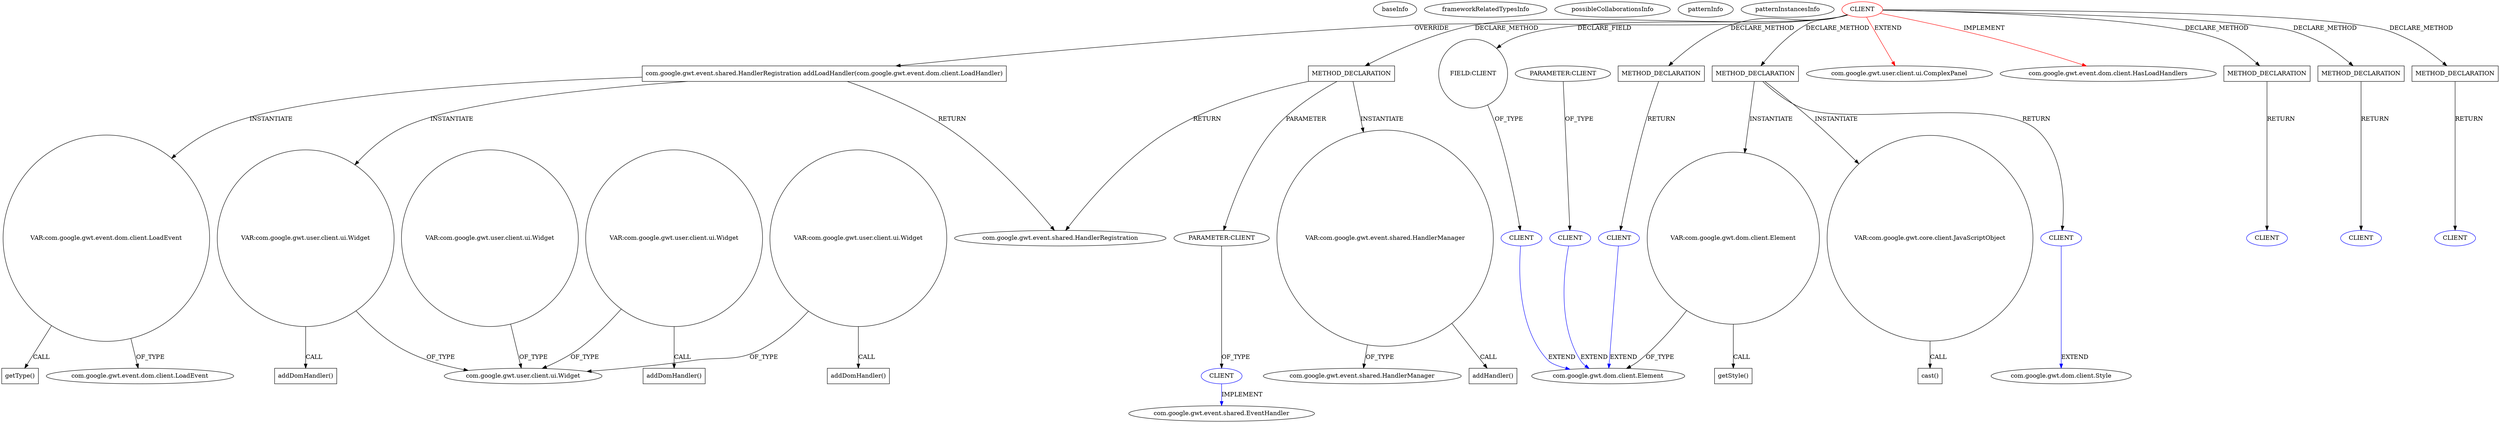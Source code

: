 digraph {
baseInfo[graphId=706,category="pattern",isAnonymous=false,possibleRelation=true]
frameworkRelatedTypesInfo[0="com.google.gwt.event.dom.client.HasLoadHandlers",1="com.google.gwt.user.client.ui.ComplexPanel"]
possibleCollaborationsInfo[0="706~FIELD_TYPE_DECLARATION-~com.google.gwt.event.dom.client.HasLoadHandlers com.google.gwt.user.client.ui.ComplexPanel ~com.google.gwt.dom.client.Element ~false~false",1="706~PARAMETER_TYPE_DECLARATION-~com.google.gwt.event.dom.client.HasLoadHandlers com.google.gwt.user.client.ui.ComplexPanel ~com.google.gwt.dom.client.Element ~false~false",2="706~RETURN_TYPE_DECLARATION-CLIENT_METHOD_DECLARATION-~com.google.gwt.event.dom.client.HasLoadHandlers com.google.gwt.user.client.ui.ComplexPanel ~com.google.gwt.dom.client.Element ~false~false",3="706~RETURN_TYPE_DECLARATION-CLIENT_METHOD_DECLARATION-~com.google.gwt.event.dom.client.HasLoadHandlers com.google.gwt.user.client.ui.ComplexPanel ~com.google.gwt.dom.client.Style ~false~false",4="706~PARAMETER_TYPE_DECLARATION-CLIENT_METHOD_DECLARATION-~com.google.gwt.event.dom.client.HasLoadHandlers com.google.gwt.user.client.ui.ComplexPanel ~com.google.gwt.event.shared.EventHandler ~false~false"]
patternInfo[frequency=3.0,patternRootClient=0]
patternInstancesInfo[0="mguiral-GwtSvgLib~/mguiral-GwtSvgLib/GwtSvgLib-master/src/gwt/html5/svg/client/user/ui/SVGGraphicalWidget.java~SVGGraphicalWidget~3974",1="mguiral-GwtSvgLib~/mguiral-GwtSvgLib/GwtSvgLib-master/src/gwt/html5/svg/client/user/ui/SVGWidget.java~SVGWidget~3992",2="mguiral-GwtSvgLib~/mguiral-GwtSvgLib/GwtSvgLib-master/src/gwt/html5/svg/client/user/ui/SVGSwitchWidget.java~SVGSwitchWidget~4001"]
49[label="com.google.gwt.event.dom.client.LoadEvent",vertexType="FRAMEWORK_CLASS_TYPE",isFrameworkType=false]
47[label="VAR:com.google.gwt.event.dom.client.LoadEvent",vertexType="VARIABLE_EXPRESION",isFrameworkType=false,shape=circle]
48[label="getType()",vertexType="INSIDE_CALL",isFrameworkType=false,shape=box]
40[label="com.google.gwt.event.shared.HandlerRegistration addLoadHandler(com.google.gwt.event.dom.client.LoadHandler)",vertexType="OVERRIDING_METHOD_DECLARATION",isFrameworkType=false,shape=box]
0[label="CLIENT",vertexType="ROOT_CLIENT_CLASS_DECLARATION",isFrameworkType=false,color=red]
7[label="FIELD:CLIENT",vertexType="FIELD_DECLARATION",isFrameworkType=false,shape=circle]
44[label="VAR:com.google.gwt.user.client.ui.Widget",vertexType="VARIABLE_EXPRESION",isFrameworkType=false,shape=circle]
1[label="com.google.gwt.user.client.ui.ComplexPanel",vertexType="FRAMEWORK_CLASS_TYPE",isFrameworkType=false]
11[label="com.google.gwt.event.shared.HandlerRegistration",vertexType="FRAMEWORK_INTERFACE_TYPE",isFrameworkType=false]
16[label="com.google.gwt.user.client.ui.Widget",vertexType="FRAMEWORK_CLASS_TYPE",isFrameworkType=false]
34[label="VAR:com.google.gwt.user.client.ui.Widget",vertexType="VARIABLE_EXPRESION",isFrameworkType=false,shape=circle]
14[label="VAR:com.google.gwt.user.client.ui.Widget",vertexType="VARIABLE_EXPRESION",isFrameworkType=false,shape=circle]
24[label="VAR:com.google.gwt.user.client.ui.Widget",vertexType="VARIABLE_EXPRESION",isFrameworkType=false,shape=circle]
8[label="CLIENT",vertexType="REFERENCE_CLIENT_CLASS_DECLARATION",isFrameworkType=false,color=blue]
9[label="com.google.gwt.dom.client.Element",vertexType="FRAMEWORK_CLASS_TYPE",isFrameworkType=false]
64[label="CLIENT",vertexType="REFERENCE_CLIENT_CLASS_DECLARATION",isFrameworkType=false,color=blue]
135[label="PARAMETER:CLIENT",vertexType="PARAMETER_DECLARATION",isFrameworkType=false]
70[label="CLIENT",vertexType="REFERENCE_CLIENT_CLASS_DECLARATION",isFrameworkType=false,color=blue]
60[label="VAR:com.google.gwt.dom.client.Element",vertexType="VARIABLE_EXPRESION",isFrameworkType=false,shape=circle]
61[label="getStyle()",vertexType="INSIDE_CALL",isFrameworkType=false,shape=box]
35[label="addDomHandler()",vertexType="INSIDE_CALL",isFrameworkType=false,shape=box]
15[label="addDomHandler()",vertexType="INSIDE_CALL",isFrameworkType=false,shape=box]
45[label="addDomHandler()",vertexType="INSIDE_CALL",isFrameworkType=false,shape=box]
2[label="com.google.gwt.event.dom.client.HasLoadHandlers",vertexType="FRAMEWORK_INTERFACE_TYPE",isFrameworkType=false]
139[label="METHOD_DECLARATION",vertexType="CLIENT_METHOD_DECLARATION",isFrameworkType=false,shape=box]
140[label="CLIENT",vertexType="REFERENCE_CLIENT_CLASS_DECLARATION",isFrameworkType=false,color=blue]
66[label="METHOD_DECLARATION",vertexType="CLIENT_METHOD_DECLARATION",isFrameworkType=false,shape=box]
67[label="CLIENT",vertexType="REFERENCE_CLIENT_CLASS_DECLARATION",isFrameworkType=false,color=blue]
54[label="METHOD_DECLARATION",vertexType="CLIENT_METHOD_DECLARATION",isFrameworkType=false,shape=box]
57[label="VAR:com.google.gwt.core.client.JavaScriptObject",vertexType="VARIABLE_EXPRESION",isFrameworkType=false,shape=circle]
58[label="cast()",vertexType="INSIDE_CALL",isFrameworkType=false,shape=box]
55[label="CLIENT",vertexType="REFERENCE_CLIENT_CLASS_DECLARATION",isFrameworkType=false,color=blue]
56[label="com.google.gwt.dom.client.Style",vertexType="FRAMEWORK_CLASS_TYPE",isFrameworkType=false]
171[label="METHOD_DECLARATION",vertexType="CLIENT_METHOD_DECLARATION",isFrameworkType=false,shape=box]
173[label="PARAMETER:CLIENT",vertexType="PARAMETER_DECLARATION",isFrameworkType=false]
174[label="CLIENT",vertexType="REFERENCE_CLIENT_CLASS_DECLARATION",isFrameworkType=false,color=blue]
175[label="com.google.gwt.event.shared.EventHandler",vertexType="FRAMEWORK_INTERFACE_TYPE",isFrameworkType=false]
176[label="VAR:com.google.gwt.event.shared.HandlerManager",vertexType="VARIABLE_EXPRESION",isFrameworkType=false,shape=circle]
177[label="addHandler()",vertexType="INSIDE_CALL",isFrameworkType=false,shape=box]
178[label="com.google.gwt.event.shared.HandlerManager",vertexType="FRAMEWORK_CLASS_TYPE",isFrameworkType=false]
128[label="METHOD_DECLARATION",vertexType="CLIENT_METHOD_DECLARATION",isFrameworkType=false,shape=box]
129[label="CLIENT",vertexType="REFERENCE_CLIENT_CLASS_DECLARATION",isFrameworkType=false,color=blue]
72[label="METHOD_DECLARATION",vertexType="CLIENT_METHOD_DECLARATION",isFrameworkType=false,shape=box]
171->11[label="RETURN"]
0->128[label="DECLARE_METHOD"]
14->15[label="CALL"]
40->47[label="INSTANTIATE"]
44->45[label="CALL"]
55->56[label="EXTEND",color=blue]
0->72[label="DECLARE_METHOD"]
139->140[label="RETURN"]
128->129[label="RETURN"]
40->11[label="RETURN"]
40->44[label="INSTANTIATE"]
54->60[label="INSTANTIATE"]
14->16[label="OF_TYPE"]
176->178[label="OF_TYPE"]
8->9[label="EXTEND",color=blue]
47->49[label="OF_TYPE"]
44->16[label="OF_TYPE"]
0->2[label="IMPLEMENT",color=red]
66->67[label="RETURN"]
171->173[label="PARAMETER"]
173->174[label="OF_TYPE"]
57->58[label="CALL"]
171->176[label="INSTANTIATE"]
0->139[label="DECLARE_METHOD"]
0->66[label="DECLARE_METHOD"]
54->55[label="RETURN"]
7->8[label="OF_TYPE"]
0->54[label="DECLARE_METHOD"]
60->9[label="OF_TYPE"]
0->40[label="OVERRIDE"]
34->35[label="CALL"]
135->64[label="OF_TYPE"]
60->61[label="CALL"]
0->7[label="DECLARE_FIELD"]
47->48[label="CALL"]
24->16[label="OF_TYPE"]
70->9[label="EXTEND",color=blue]
34->16[label="OF_TYPE"]
54->57[label="INSTANTIATE"]
72->70[label="RETURN"]
176->177[label="CALL"]
0->171[label="DECLARE_METHOD"]
64->9[label="EXTEND",color=blue]
174->175[label="IMPLEMENT",color=blue]
0->1[label="EXTEND",color=red]
}
